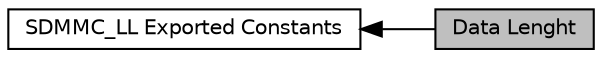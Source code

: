digraph "Data Lenght"
{
  edge [fontname="Helvetica",fontsize="10",labelfontname="Helvetica",labelfontsize="10"];
  node [fontname="Helvetica",fontsize="10",shape=record];
  rankdir=LR;
  Node0 [label="Data Lenght",height=0.2,width=0.4,color="black", fillcolor="grey75", style="filled", fontcolor="black"];
  Node1 [label="SDMMC_LL Exported Constants",height=0.2,width=0.4,color="black", fillcolor="white", style="filled",URL="$group___s_d_m_m_c___l_l___exported___constants.html"];
  Node1->Node0 [shape=plaintext, dir="back", style="solid"];
}
